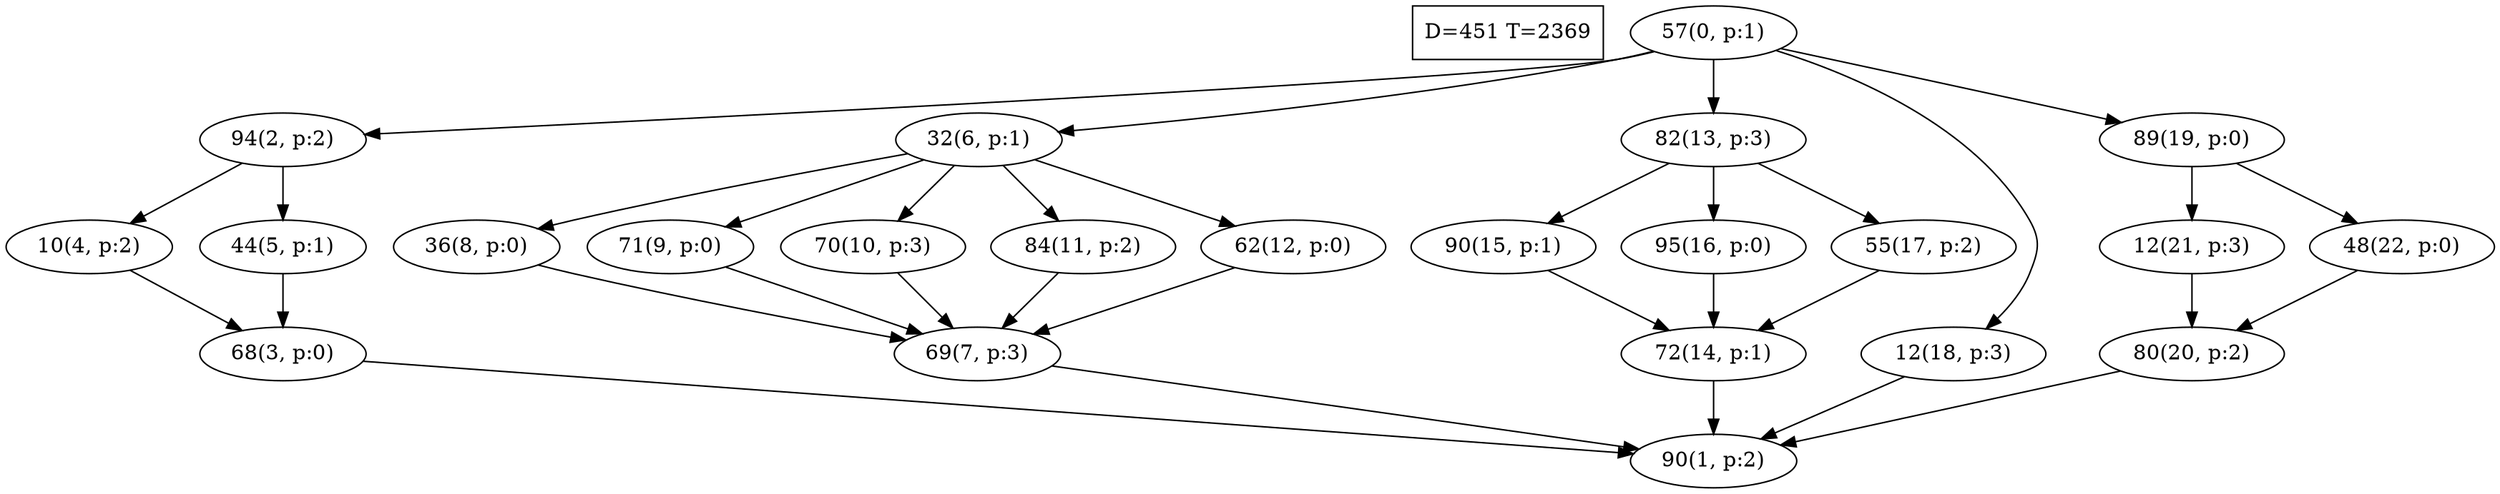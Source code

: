 digraph Task {
i [shape=box, label="D=451 T=2369"]; 
0 [label="57(0, p:1)"];
1 [label="90(1, p:2)"];
2 [label="94(2, p:2)"];
3 [label="68(3, p:0)"];
4 [label="10(4, p:2)"];
5 [label="44(5, p:1)"];
6 [label="32(6, p:1)"];
7 [label="69(7, p:3)"];
8 [label="36(8, p:0)"];
9 [label="71(9, p:0)"];
10 [label="70(10, p:3)"];
11 [label="84(11, p:2)"];
12 [label="62(12, p:0)"];
13 [label="82(13, p:3)"];
14 [label="72(14, p:1)"];
15 [label="90(15, p:1)"];
16 [label="95(16, p:0)"];
17 [label="55(17, p:2)"];
18 [label="12(18, p:3)"];
19 [label="89(19, p:0)"];
20 [label="80(20, p:2)"];
21 [label="12(21, p:3)"];
22 [label="48(22, p:0)"];
0 -> 2;
0 -> 6;
0 -> 13;
0 -> 18;
0 -> 19;
2 -> 4;
2 -> 5;
3 -> 1;
4 -> 3;
5 -> 3;
6 -> 8;
6 -> 9;
6 -> 10;
6 -> 11;
6 -> 12;
7 -> 1;
8 -> 7;
9 -> 7;
10 -> 7;
11 -> 7;
12 -> 7;
13 -> 15;
13 -> 16;
13 -> 17;
14 -> 1;
15 -> 14;
16 -> 14;
17 -> 14;
18 -> 1;
19 -> 21;
19 -> 22;
20 -> 1;
21 -> 20;
22 -> 20;
}